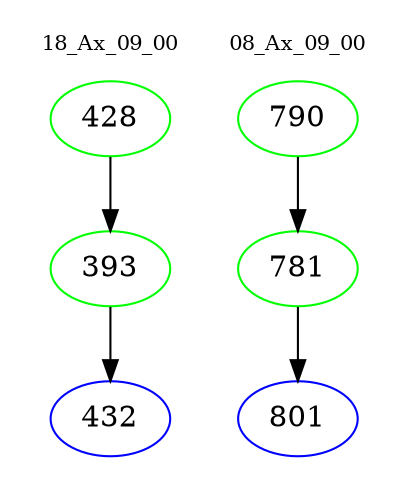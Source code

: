 digraph{
subgraph cluster_0 {
color = white
label = "18_Ax_09_00";
fontsize=10;
T0_428 [label="428", color="green"]
T0_428 -> T0_393 [color="black"]
T0_393 [label="393", color="green"]
T0_393 -> T0_432 [color="black"]
T0_432 [label="432", color="blue"]
}
subgraph cluster_1 {
color = white
label = "08_Ax_09_00";
fontsize=10;
T1_790 [label="790", color="green"]
T1_790 -> T1_781 [color="black"]
T1_781 [label="781", color="green"]
T1_781 -> T1_801 [color="black"]
T1_801 [label="801", color="blue"]
}
}
